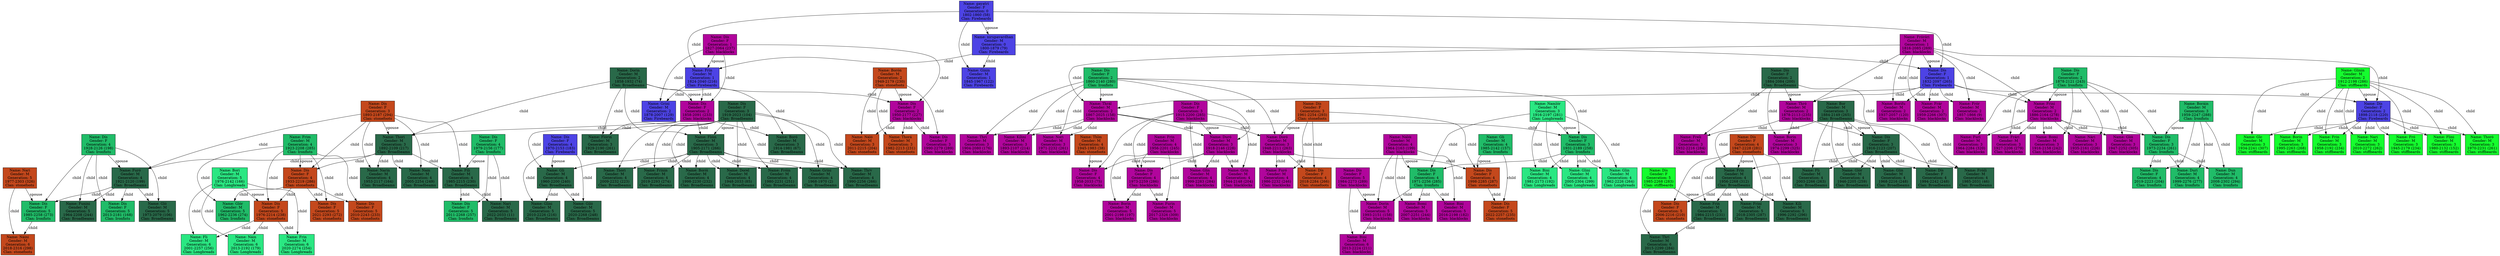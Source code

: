 digraph FamilyTree {
    node [shape=box]

    0 [label="Name: nirupavardhan\nGender: M\nGeneration: 0\n1800-1879 (79)\nClan: Firebeards", shape=box, style=filled, fillcolor="#4d43e5"]
    1 [label="Name: gayatri\nGender: F\nGeneration: 0\n1802-1860 (58)\nClan: Firebeards", shape=box, style=filled, fillcolor="#4d43e5"]
    1 -> 0 [label="spouse"]
    2 [label="Name: Frin\nGender: M\nGeneration: 1\n1824-2040 (216)\nClan: Firebeards", shape=box, style=filled, fillcolor="#4d43e5"]
    0 -> 2 [label="child"]
    1 -> 2 [label="child"]
    3 [label="Name: Dís\nGender: F\nGeneration: 1\n1827-2064 (237)\nClan: blacklocks", shape=box, style=filled, fillcolor="#b1059c"]
    3 -> 2 [label="spouse"]
    4 [label="Name: Dís\nGender: F\nGeneration: 2\n1858-2091 (233)\nClan: blacklocks", shape=box, style=filled, fillcolor="#b1059c"]
    2 -> 4 [label="child"]
    3 -> 4 [label="child"]
    5 [label="Name: Dorin\nGender: M\nGeneration: 2\n1858-1932 (74)\nClan: Broadbeams", shape=box, style=filled, fillcolor="#296949"]
    5 -> 4 [label="spouse"]
    6 [label="Name: Thori\nGender: M\nGeneration: 3\n1892-2109 (217)\nClan: Broadbeams", shape=box, style=filled, fillcolor="#296949"]
    4 -> 6 [label="child"]
    5 -> 6 [label="child"]
    7 [label="Name: Dís\nGender: F\nGeneration: 3\n1893-2187 (294)\nClan: stonefoots", shape=box, style=filled, fillcolor="#c4481c"]
    7 -> 6 [label="spouse"]
    8 [label="Name: Furó\nGender: M\nGeneration: 4\n1921-2120 (199)\nClan: Broadbeams", shape=box, style=filled, fillcolor="#296949"]
    6 -> 8 [label="child"]
    7 -> 8 [label="child"]
    9 [label="Name: Dís\nGender: F\nGeneration: 4\n1928-2126 (198)\nClan: Ironfists", shape=box, style=filled, fillcolor="#20bc68"]
    9 -> 8 [label="spouse"]
    10 [label="Name: Funini\nGender: M\nGeneration: 5\n1964-2208 (244)\nClan: Broadbeams", shape=box, style=filled, fillcolor="#296949"]
    8 -> 10 [label="child"]
    9 -> 10 [label="child"]
    11 [label="Name: Gló\nGender: M\nGeneration: 5\n1973-2079 (106)\nClan: Broadbeams", shape=box, style=filled, fillcolor="#296949"]
    8 -> 11 [label="child"]
    9 -> 11 [label="child"]
    12 [label="Name: Dís\nGender: F\nGeneration: 5\n1985-2258 (273)\nClan: Ironfists", shape=box, style=filled, fillcolor="#20bc68"]
    8 -> 12 [label="child"]
    9 -> 12 [label="child"]
    13 [label="Name: Nari\nGender: M\nGeneration: 5\n1977-2303 (326)\nClan: stonefoots", shape=box, style=filled, fillcolor="#c4481c"]
    13 -> 12 [label="spouse"]
    14 [label="Name: Náini\nGender: M\nGeneration: 6\n2018-2316 (298)\nClan: stonefoots", shape=box, style=filled, fillcolor="#c4481c"]
    12 -> 14 [label="child"]
    13 -> 14 [label="child"]
    18 [label="Name: Dís\nGender: F\nGeneration: 5\n2013-2181 (168)\nClan: Ironfists", shape=box, style=filled, fillcolor="#20bc68"]
    8 -> 18 [label="child"]
    9 -> 18 [label="child"]
    19 [label="Name: Dís\nGender: F\nGeneration: 4\n1933-2219 (286)\nClan: stonefoots", shape=box, style=filled, fillcolor="#c4481c"]
    6 -> 19 [label="child"]
    7 -> 19 [label="child"]
    20 [label="Name: Frim\nGender: M\nGeneration: 4\n1923-2208 (285)\nClan: Ironfists", shape=box, style=filled, fillcolor="#20bc68"]
    20 -> 19 [label="spouse"]
    21 [label="Name: Glór\nGender: M\nGeneration: 5\n1962-2236 (274)\nClan: Ironfists", shape=box, style=filled, fillcolor="#20bc68"]
    19 -> 21 [label="child"]
    20 -> 21 [label="child"]
    22 [label="Name: Dís\nGender: F\nGeneration: 5\n1976-2214 (238)\nClan: stonefoots", shape=box, style=filled, fillcolor="#c4481c"]
    19 -> 22 [label="child"]
    20 -> 22 [label="child"]
    23 [label="Name: Bori\nGender: M\nGeneration: 5\n1976-2142 (166)\nClan: Longbreads", shape=box, style=filled, fillcolor="#2ae782"]
    23 -> 22 [label="spouse"]
    24 [label="Name: Fli\nGender: M\nGeneration: 6\n2001-2257 (256)\nClan: Longbreads", shape=box, style=filled, fillcolor="#2ae782"]
    22 -> 24 [label="child"]
    23 -> 24 [label="child"]
    25 [label="Name: Náin\nGender: M\nGeneration: 6\n2013-2192 (179)\nClan: Longbreads", shape=box, style=filled, fillcolor="#2ae782"]
    22 -> 25 [label="child"]
    23 -> 25 [label="child"]
    26 [label="Name: Frin\nGender: M\nGeneration: 6\n2020-2274 (254)\nClan: Longbreads", shape=box, style=filled, fillcolor="#2ae782"]
    22 -> 26 [label="child"]
    23 -> 26 [label="child"]
    35 [label="Name: Dís\nGender: F\nGeneration: 5\n2010-2243 (233)\nClan: stonefoots", shape=box, style=filled, fillcolor="#c4481c"]
    19 -> 35 [label="child"]
    20 -> 35 [label="child"]
    36 [label="Name: Dís\nGender: F\nGeneration: 5\n2021-2293 (272)\nClan: stonefoots", shape=box, style=filled, fillcolor="#c4481c"]
    19 -> 36 [label="child"]
    20 -> 36 [label="child"]
    37 [label="Name: Narin\nGender: M\nGeneration: 4\n1953-2117 (164)\nClan: Broadbeams", shape=box, style=filled, fillcolor="#296949"]
    6 -> 37 [label="child"]
    7 -> 37 [label="child"]
    38 [label="Name: Fíli\nGender: M\nGeneration: 4\n1985-2215 (230)\nClan: Broadbeams", shape=box, style=filled, fillcolor="#296949"]
    6 -> 38 [label="child"]
    7 -> 38 [label="child"]
    39 [label="Name: Dís\nGender: F\nGeneration: 4\n1979-2156 (177)\nClan: Ironfists", shape=box, style=filled, fillcolor="#20bc68"]
    39 -> 38 [label="spouse"]
    40 [label="Name: Dís\nGender: F\nGeneration: 5\n2011-2268 (257)\nClan: Ironfists", shape=box, style=filled, fillcolor="#20bc68"]
    38 -> 40 [label="child"]
    39 -> 40 [label="child"]
    41 [label="Name: Nari\nGender: M\nGeneration: 5\n2022-2033 (11)\nClan: Broadbeams", shape=box, style=filled, fillcolor="#296949"]
    38 -> 41 [label="child"]
    39 -> 41 [label="child"]
    46 [label="Name: Nam\nGender: M\nGeneration: 4\n2005-2254 (249)\nClan: Broadbeams", shape=box, style=filled, fillcolor="#296949"]
    6 -> 46 [label="child"]
    7 -> 46 [label="child"]
    47 [label="Name: Flóin\nGender: M\nGeneration: 3\n1905-2171 (266)\nClan: Broadbeams", shape=box, style=filled, fillcolor="#296949"]
    4 -> 47 [label="child"]
    5 -> 47 [label="child"]
    48 [label="Name: Dís\nGender: F\nGeneration: 3\n1919-2023 (104)\nClan: Broadbeams", shape=box, style=filled, fillcolor="#296949"]
    48 -> 47 [label="spouse"]
    49 [label="Name: Dorel\nGender: M\nGeneration: 4\n1948-2033 (85)\nClan: Broadbeams", shape=box, style=filled, fillcolor="#296949"]
    47 -> 49 [label="child"]
    48 -> 49 [label="child"]
    50 [label="Name: Gli\nGender: M\nGeneration: 4\n1960-2200 (240)\nClan: Broadbeams", shape=box, style=filled, fillcolor="#296949"]
    47 -> 50 [label="child"]
    48 -> 50 [label="child"]
    51 [label="Name: Dís\nGender: F\nGeneration: 4\n1970-2153 (183)\nClan: Firebeards", shape=box, style=filled, fillcolor="#4d43e5"]
    51 -> 50 [label="spouse"]
    52 [label="Name: Glini\nGender: M\nGeneration: 5\n2010-2226 (216)\nClan: Broadbeams", shape=box, style=filled, fillcolor="#296949"]
    50 -> 52 [label="child"]
    51 -> 52 [label="child"]
    53 [label="Name: Giló\nGender: M\nGeneration: 5\n2020-2268 (248)\nClan: Broadbeams", shape=box, style=filled, fillcolor="#296949"]
    50 -> 53 [label="child"]
    51 -> 53 [label="child"]
    58 [label="Name: Grini\nGender: M\nGeneration: 4\n1968-1970 (2)\nClan: Broadbeams", shape=box, style=filled, fillcolor="#296949"]
    47 -> 58 [label="child"]
    48 -> 58 [label="child"]
    59 [label="Name: Fróin\nGender: M\nGeneration: 4\n1980-2231 (251)\nClan: Broadbeams", shape=box, style=filled, fillcolor="#296949"]
    47 -> 59 [label="child"]
    48 -> 59 [label="child"]
    60 [label="Name: Thrv\nGender: M\nGeneration: 4\n1990-2256 (266)\nClan: Broadbeams", shape=box, style=filled, fillcolor="#296949"]
    47 -> 60 [label="child"]
    48 -> 60 [label="child"]
    61 [label="Name: Borói\nGender: M\nGeneration: 4\n1998-2230 (232)\nClan: Broadbeams", shape=box, style=filled, fillcolor="#296949"]
    47 -> 61 [label="child"]
    48 -> 61 [label="child"]
    62 [label="Name: Thori\nGender: M\nGeneration: 4\n2009-2232 (223)\nClan: Broadbeams", shape=box, style=filled, fillcolor="#296949"]
    47 -> 62 [label="child"]
    48 -> 62 [label="child"]
    63 [label="Name: Frinin\nGender: M\nGeneration: 4\n2019-2293 (274)\nClan: Broadbeams", shape=box, style=filled, fillcolor="#296949"]
    47 -> 63 [label="child"]
    48 -> 63 [label="child"]
    64 [label="Name: Boró\nGender: M\nGeneration: 3\n1914-1981 (67)\nClan: Broadbeams", shape=box, style=filled, fillcolor="#296949"]
    4 -> 64 [label="child"]
    5 -> 64 [label="child"]
    65 [label="Name: Flórin\nGender: M\nGeneration: 3\n1929-2190 (261)\nClan: Broadbeams", shape=box, style=filled, fillcolor="#296949"]
    4 -> 65 [label="child"]
    5 -> 65 [label="child"]
    66 [label="Name: Grini\nGender: M\nGeneration: 2\n1878-2007 (129)\nClan: Firebeards", shape=box, style=filled, fillcolor="#4d43e5"]
    2 -> 66 [label="child"]
    3 -> 66 [label="child"]
    67 [label="Name: Dís\nGender: F\nGeneration: 2\n1950-2177 (227)\nClan: blacklocks", shape=box, style=filled, fillcolor="#b1059c"]
    2 -> 67 [label="child"]
    3 -> 67 [label="child"]
    68 [label="Name: Borón\nGender: M\nGeneration: 2\n1949-2179 (230)\nClan: stonefoots", shape=box, style=filled, fillcolor="#c4481c"]
    68 -> 67 [label="spouse"]
    69 [label="Name: Thorá\nGender: M\nGeneration: 3\n1982-2213 (231)\nClan: stonefoots", shape=box, style=filled, fillcolor="#c4481c"]
    67 -> 69 [label="child"]
    68 -> 69 [label="child"]
    70 [label="Name: Dís\nGender: F\nGeneration: 3\n1990-2279 (289)\nClan: blacklocks", shape=box, style=filled, fillcolor="#b1059c"]
    67 -> 70 [label="child"]
    68 -> 70 [label="child"]
    71 [label="Name: Náló\nGender: M\nGeneration: 3\n2011-2215 (204)\nClan: stonefoots", shape=box, style=filled, fillcolor="#c4481c"]
    67 -> 71 [label="child"]
    68 -> 71 [label="child"]
    74 [label="Name: Dís\nGender: F\nGeneration: 1\n1832-2097 (265)\nClan: Firebeards", shape=box, style=filled, fillcolor="#4d43e5"]
    0 -> 74 [label="child"]
    1 -> 74 [label="child"]
    75 [label="Name: Fróróri\nGender: M\nGeneration: 1\n1816-2085 (269)\nClan: blacklocks", shape=box, style=filled, fillcolor="#b1059c"]
    75 -> 74 [label="spouse"]
    76 [label="Name: Frór\nGender: M\nGeneration: 2\n1857-1866 (9)\nClan: blacklocks", shape=box, style=filled, fillcolor="#b1059c"]
    74 -> 76 [label="child"]
    75 -> 76 [label="child"]
    77 [label="Name: Thrál\nGender: M\nGeneration: 2\n1867-2025 (158)\nClan: blacklocks", shape=box, style=filled, fillcolor="#b1059c"]
    74 -> 77 [label="child"]
    75 -> 77 [label="child"]
    78 [label="Name: Dís\nGender: F\nGeneration: 2\n1860-2140 (280)\nClan: Ironfists", shape=box, style=filled, fillcolor="#20bc68"]
    78 -> 77 [label="spouse"]
    79 [label="Name: Kílini\nGender: M\nGeneration: 3\n1893-2107 (214)\nClan: blacklocks", shape=box, style=filled, fillcolor="#b1059c"]
    77 -> 79 [label="child"]
    78 -> 79 [label="child"]
    80 [label="Name: Thri\nGender: M\nGeneration: 3\n1904-2080 (176)\nClan: blacklocks", shape=box, style=filled, fillcolor="#b1059c"]
    77 -> 80 [label="child"]
    78 -> 80 [label="child"]
    81 [label="Name: Duró\nGender: M\nGeneration: 3\n1918-2146 (228)\nClan: blacklocks", shape=box, style=filled, fillcolor="#b1059c"]
    77 -> 81 [label="child"]
    78 -> 81 [label="child"]
    82 [label="Name: Dís\nGender: F\nGeneration: 3\n1915-2200 (285)\nClan: blacklocks", shape=box, style=filled, fillcolor="#b1059c"]
    82 -> 81 [label="spouse"]
    83 [label="Name: Grin\nGender: M\nGeneration: 4\n1944-2148 (204)\nClan: blacklocks", shape=box, style=filled, fillcolor="#b1059c"]
    81 -> 83 [label="child"]
    82 -> 83 [label="child"]
    84 [label="Name: Dís\nGender: F\nGeneration: 4\n1958-2033 (75)\nClan: blacklocks", shape=box, style=filled, fillcolor="#b1059c"]
    81 -> 84 [label="child"]
    82 -> 84 [label="child"]
    85 [label="Name: Thîm\nGender: M\nGeneration: 4\n1945-1983 (38)\nClan: stonefoots", shape=box, style=filled, fillcolor="#c4481c"]
    85 -> 84 [label="spouse"]
    86 [label="Name: Dís\nGender: F\nGeneration: 4\n1973-2259 (286)\nClan: blacklocks", shape=box, style=filled, fillcolor="#b1059c"]
    81 -> 86 [label="child"]
    82 -> 86 [label="child"]
    87 [label="Name: Frin\nGender: M\nGeneration: 4\n1956-2201 (245)\nClan: blacklocks", shape=box, style=filled, fillcolor="#b1059c"]
    87 -> 86 [label="spouse"]
    88 [label="Name: Borin\nGender: M\nGeneration: 5\n2001-2198 (197)\nClan: blacklocks", shape=box, style=filled, fillcolor="#b1059c"]
    86 -> 88 [label="child"]
    87 -> 88 [label="child"]
    89 [label="Name: Furin\nGender: M\nGeneration: 5\n2017-2326 (309)\nClan: blacklocks", shape=box, style=filled, fillcolor="#b1059c"]
    86 -> 89 [label="child"]
    87 -> 89 [label="child"]
    96 [label="Name: Glin\nGender: M\nGeneration: 4\n1999-2283 (284)\nClan: blacklocks", shape=box, style=filled, fillcolor="#b1059c"]
    81 -> 96 [label="child"]
    82 -> 96 [label="child"]
    97 [label="Name: Dís\nGender: F\nGeneration: 3\n1931-2189 (258)\nClan: Ironfists", shape=box, style=filled, fillcolor="#20bc68"]
    77 -> 97 [label="child"]
    78 -> 97 [label="child"]
    98 [label="Name: Namlór\nGender: M\nGeneration: 3\n1916-2197 (281)\nClan: Longbreads", shape=box, style=filled, fillcolor="#2ae782"]
    98 -> 97 [label="spouse"]
    99 [label="Name: Glin\nGender: M\nGeneration: 4\n1962-2226 (264)\nClan: Longbreads", shape=box, style=filled, fillcolor="#2ae782"]
    97 -> 99 [label="child"]
    98 -> 99 [label="child"]
    100 [label="Name: Dís\nGender: F\nGeneration: 4\n1971-2256 (285)\nClan: Ironfists", shape=box, style=filled, fillcolor="#20bc68"]
    97 -> 100 [label="child"]
    98 -> 100 [label="child"]
    101 [label="Name: Nálói\nGender: M\nGeneration: 4\n1964-2163 (199)\nClan: blacklocks", shape=box, style=filled, fillcolor="#b1059c"]
    101 -> 100 [label="spouse"]
    102 [label="Name: Dorin\nGender: M\nGeneration: 5\n1993-2151 (158)\nClan: blacklocks", shape=box, style=filled, fillcolor="#b1059c"]
    100 -> 102 [label="child"]
    101 -> 102 [label="child"]
    103 [label="Name: Dís\nGender: F\nGeneration: 5\n1984-2273 (289)\nClan: blacklocks", shape=box, style=filled, fillcolor="#b1059c"]
    103 -> 102 [label="spouse"]
    104 [label="Name: Bini\nGender: M\nGeneration: 6\n2013-2224 (211)\nClan: blacklocks", shape=box, style=filled, fillcolor="#b1059c"]
    102 -> 104 [label="child"]
    103 -> 104 [label="child"]
    110 [label="Name: Bomi\nGender: M\nGeneration: 5\n2007-2251 (244)\nClan: blacklocks", shape=box, style=filled, fillcolor="#b1059c"]
    100 -> 110 [label="child"]
    101 -> 110 [label="child"]
    111 [label="Name: Bini\nGender: M\nGeneration: 5\n2016-2198 (182)\nClan: blacklocks", shape=box, style=filled, fillcolor="#b1059c"]
    100 -> 111 [label="child"]
    101 -> 111 [label="child"]
    114 [label="Name: Bini\nGender: M\nGeneration: 4\n1981-2173 (192)\nClan: Longbreads", shape=box, style=filled, fillcolor="#2ae782"]
    97 -> 114 [label="child"]
    98 -> 114 [label="child"]
    115 [label="Name: Glini\nGender: M\nGeneration: 4\n2005-2304 (299)\nClan: Longbreads", shape=box, style=filled, fillcolor="#2ae782"]
    97 -> 115 [label="child"]
    98 -> 115 [label="child"]
    118 [label="Name: Doró\nGender: M\nGeneration: 3\n1948-2211 (263)\nClan: blacklocks", shape=box, style=filled, fillcolor="#b1059c"]
    77 -> 118 [label="child"]
    78 -> 118 [label="child"]
    119 [label="Name: Dís\nGender: F\nGeneration: 3\n1961-2254 (293)\nClan: stonefoots", shape=box, style=filled, fillcolor="#c4481c"]
    119 -> 118 [label="spouse"]
    120 [label="Name: Furó\nGender: M\nGeneration: 4\n1986-2232 (246)\nClan: blacklocks", shape=box, style=filled, fillcolor="#b1059c"]
    118 -> 120 [label="child"]
    119 -> 120 [label="child"]
    121 [label="Name: Dís\nGender: F\nGeneration: 4\n1998-2285 (287)\nClan: stonefoots", shape=box, style=filled, fillcolor="#c4481c"]
    118 -> 121 [label="child"]
    119 -> 121 [label="child"]
    122 [label="Name: Gli\nGender: M\nGeneration: 4\n1985-2142 (157)\nClan: Ironfists", shape=box, style=filled, fillcolor="#20bc68"]
    122 -> 121 [label="spouse"]
    123 [label="Name: Dís\nGender: F\nGeneration: 5\n2022-2257 (235)\nClan: stonefoots", shape=box, style=filled, fillcolor="#c4481c"]
    121 -> 123 [label="child"]
    122 -> 123 [label="child"]
    128 [label="Name: Dís\nGender: F\nGeneration: 4\n2018-2284 (266)\nClan: stonefoots", shape=box, style=filled, fillcolor="#c4481c"]
    118 -> 128 [label="child"]
    119 -> 128 [label="child"]
    130 [label="Name: Nori\nGender: M\nGeneration: 3\n1971-2232 (261)\nClan: blacklocks", shape=box, style=filled, fillcolor="#b1059c"]
    77 -> 130 [label="child"]
    78 -> 130 [label="child"]
    131 [label="Name: Thró\nGender: M\nGeneration: 2\n1878-2113 (235)\nClan: blacklocks", shape=box, style=filled, fillcolor="#b1059c"]
    74 -> 131 [label="child"]
    75 -> 131 [label="child"]
    132 [label="Name: Dís\nGender: F\nGeneration: 2\n1884-2084 (200)\nClan: Broadbeams", shape=box, style=filled, fillcolor="#296949"]
    132 -> 131 [label="spouse"]
    133 [label="Name: Dís\nGender: F\nGeneration: 3\n1916-2123 (207)\nClan: Broadbeams", shape=box, style=filled, fillcolor="#296949"]
    131 -> 133 [label="child"]
    132 -> 133 [label="child"]
    134 [label="Name: Bor\nGender: M\nGeneration: 3\n1884-2149 (265)\nClan: Broadbeams", shape=box, style=filled, fillcolor="#296949"]
    134 -> 133 [label="spouse"]
    135 [label="Name: Glór\nGender: M\nGeneration: 4\n1946-2205 (259)\nClan: Broadbeams", shape=box, style=filled, fillcolor="#296949"]
    133 -> 135 [label="child"]
    134 -> 135 [label="child"]
    136 [label="Name: Frin\nGender: M\nGeneration: 4\n1956-2268 (312)\nClan: Broadbeams", shape=box, style=filled, fillcolor="#296949"]
    133 -> 136 [label="child"]
    134 -> 136 [label="child"]
    137 [label="Name: Dís\nGender: F\nGeneration: 4\n1947-2228 (281)\nClan: stonefoots", shape=box, style=filled, fillcolor="#c4481c"]
    137 -> 136 [label="spouse"]
    138 [label="Name: Frin\nGender: M\nGeneration: 5\n1984-2215 (231)\nClan: Broadbeams", shape=box, style=filled, fillcolor="#296949"]
    136 -> 138 [label="child"]
    137 -> 138 [label="child"]
    139 [label="Name: Dís\nGender: F\nGeneration: 5\n1985-2268 (283)\nClan: stiffbeards", shape=box, style=filled, fillcolor="#15fd2e"]
    139 -> 138 [label="spouse"]
    140 [label="Name: Thri\nGender: M\nGeneration: 6\n2015-2299 (284)\nClan: Broadbeams", shape=box, style=filled, fillcolor="#296949"]
    138 -> 140 [label="child"]
    139 -> 140 [label="child"]
    146 [label="Name: Kíli\nGender: M\nGeneration: 5\n1996-2292 (296)\nClan: Broadbeams", shape=box, style=filled, fillcolor="#296949"]
    136 -> 146 [label="child"]
    137 -> 146 [label="child"]
    147 [label="Name: Dís\nGender: F\nGeneration: 5\n2006-2216 (210)\nClan: stonefoots", shape=box, style=filled, fillcolor="#c4481c"]
    136 -> 147 [label="child"]
    137 -> 147 [label="child"]
    148 [label="Name: Frini\nGender: M\nGeneration: 5\n2018-2305 (287)\nClan: Broadbeams", shape=box, style=filled, fillcolor="#296949"]
    136 -> 148 [label="child"]
    137 -> 148 [label="child"]
    150 [label="Name: Glin\nGender: M\nGeneration: 4\n1968-2216 (248)\nClan: Broadbeams", shape=box, style=filled, fillcolor="#296949"]
    133 -> 150 [label="child"]
    134 -> 150 [label="child"]
    151 [label="Name: Fróili\nGender: M\nGeneration: 4\n1985-2031 (46)\nClan: Broadbeams", shape=box, style=filled, fillcolor="#296949"]
    133 -> 151 [label="child"]
    134 -> 151 [label="child"]
    152 [label="Name: Dís\nGender: F\nGeneration: 4\n1994-2242 (248)\nClan: Broadbeams", shape=box, style=filled, fillcolor="#296949"]
    133 -> 152 [label="child"]
    134 -> 152 [label="child"]
    153 [label="Name: Fli\nGender: M\nGeneration: 4\n2003-2266 (263)\nClan: Broadbeams", shape=box, style=filled, fillcolor="#296949"]
    133 -> 153 [label="child"]
    134 -> 153 [label="child"]
    154 [label="Name: Freli\nGender: M\nGeneration: 3\n1932-2216 (284)\nClan: blacklocks", shape=box, style=filled, fillcolor="#b1059c"]
    131 -> 154 [label="child"]
    132 -> 154 [label="child"]
    155 [label="Name: Borin\nGender: M\nGeneration: 3\n1974-2299 (325)\nClan: blacklocks", shape=box, style=filled, fillcolor="#b1059c"]
    131 -> 155 [label="child"]
    132 -> 155 [label="child"]
    156 [label="Name: Frini\nGender: M\nGeneration: 2\n1886-2164 (278)\nClan: blacklocks", shape=box, style=filled, fillcolor="#b1059c"]
    74 -> 156 [label="child"]
    75 -> 156 [label="child"]
    157 [label="Name: Dís\nGender: F\nGeneration: 2\n1878-2121 (243)\nClan: Ironfists", shape=box, style=filled, fillcolor="#20bc68"]
    157 -> 156 [label="spouse"]
    158 [label="Name: Bomi\nGender: M\nGeneration: 3\n1916-2158 (242)\nClan: blacklocks", shape=box, style=filled, fillcolor="#b1059c"]
    156 -> 158 [label="child"]
    157 -> 158 [label="child"]
    159 [label="Name: Frári\nGender: M\nGeneration: 3\n1927-2206 (279)\nClan: blacklocks", shape=box, style=filled, fillcolor="#b1059c"]
    156 -> 159 [label="child"]
    157 -> 159 [label="child"]
    160 [label="Name: Nári\nGender: M\nGeneration: 3\n1935-2161 (226)\nClan: blacklocks", shape=box, style=filled, fillcolor="#b1059c"]
    156 -> 160 [label="child"]
    157 -> 160 [label="child"]
    161 [label="Name: Glói\nGender: M\nGeneration: 3\n1947-2252 (305)\nClan: blacklocks", shape=box, style=filled, fillcolor="#b1059c"]
    156 -> 161 [label="child"]
    157 -> 161 [label="child"]
    162 [label="Name: Furi\nGender: M\nGeneration: 3\n1964-2284 (320)\nClan: blacklocks", shape=box, style=filled, fillcolor="#b1059c"]
    156 -> 162 [label="child"]
    157 -> 162 [label="child"]
    163 [label="Name: Dís\nGender: F\nGeneration: 3\n1973-2234 (261)\nClan: Ironfists", shape=box, style=filled, fillcolor="#20bc68"]
    156 -> 163 [label="child"]
    157 -> 163 [label="child"]
    164 [label="Name: Boráin\nGender: M\nGeneration: 3\n1959-2247 (288)\nClan: Ironfists", shape=box, style=filled, fillcolor="#20bc68"]
    164 -> 163 [label="spouse"]
    165 [label="Name: Duri\nGender: M\nGeneration: 4\n1999-2276 (277)\nClan: Ironfists", shape=box, style=filled, fillcolor="#20bc68"]
    163 -> 165 [label="child"]
    164 -> 165 [label="child"]
    166 [label="Name: Dun\nGender: M\nGeneration: 4\n2008-2302 (294)\nClan: Ironfists", shape=box, style=filled, fillcolor="#20bc68"]
    163 -> 166 [label="child"]
    164 -> 166 [label="child"]
    167 [label="Name: Dís\nGender: F\nGeneration: 4\n2019-2223 (204)\nClan: Ironfists", shape=box, style=filled, fillcolor="#20bc68"]
    163 -> 167 [label="child"]
    164 -> 167 [label="child"]
    171 [label="Name: Dís\nGender: F\nGeneration: 2\n1898-2118 (220)\nClan: Firebeards", shape=box, style=filled, fillcolor="#4d43e5"]
    74 -> 171 [label="child"]
    75 -> 171 [label="child"]
    172 [label="Name: Glinin\nGender: M\nGeneration: 2\n1912-2198 (286)\nClan: stiffbeards", shape=box, style=filled, fillcolor="#15fd2e"]
    172 -> 171 [label="spouse"]
    173 [label="Name: Glc\nGender: M\nGeneration: 3\n1934-2241 (307)\nClan: stiffbeards", shape=box, style=filled, fillcolor="#15fd2e"]
    171 -> 173 [label="child"]
    172 -> 173 [label="child"]
    174 [label="Name: Fró\nGender: M\nGeneration: 3\n1945-2179 (234)\nClan: stiffbeards", shape=box, style=filled, fillcolor="#15fd2e"]
    171 -> 174 [label="child"]
    172 -> 174 [label="child"]
    175 [label="Name: Frin\nGender: M\nGeneration: 3\n1958-2192 (234)\nClan: stiffbeards", shape=box, style=filled, fillcolor="#15fd2e"]
    171 -> 175 [label="child"]
    172 -> 175 [label="child"]
    176 [label="Name: Thoró\nGender: M\nGeneration: 3\n1970-2231 (261)\nClan: stiffbeards", shape=box, style=filled, fillcolor="#15fd2e"]
    171 -> 176 [label="child"]
    172 -> 176 [label="child"]
    177 [label="Name: Flini\nGender: M\nGeneration: 3\n1980-2132 (152)\nClan: stiffbeards", shape=box, style=filled, fillcolor="#15fd2e"]
    171 -> 177 [label="child"]
    172 -> 177 [label="child"]
    178 [label="Name: Borin\nGender: M\nGeneration: 3\n1995-2263 (268)\nClan: stiffbeards", shape=box, style=filled, fillcolor="#15fd2e"]
    171 -> 178 [label="child"]
    172 -> 178 [label="child"]
    179 [label="Name: Nari\nGender: M\nGeneration: 3\n2010-2272 (262)\nClan: stiffbeards", shape=box, style=filled, fillcolor="#15fd2e"]
    171 -> 179 [label="child"]
    172 -> 179 [label="child"]
    183 [label="Name: Borifu\nGender: M\nGeneration: 2\n1937-2057 (120)\nClan: blacklocks", shape=box, style=filled, fillcolor="#b1059c"]
    74 -> 183 [label="child"]
    75 -> 183 [label="child"]
    184 [label="Name: Frár\nGender: M\nGeneration: 2\n1959-2266 (307)\nClan: blacklocks", shape=box, style=filled, fillcolor="#b1059c"]
    74 -> 184 [label="child"]
    75 -> 184 [label="child"]
    185 [label="Name: Ginin\nGender: M\nGeneration: 1\n1845-1967 (122)\nClan: Firebeards", shape=box, style=filled, fillcolor="#4d43e5"]
    0 -> 185 [label="child"]
    1 -> 185 [label="child"]
}